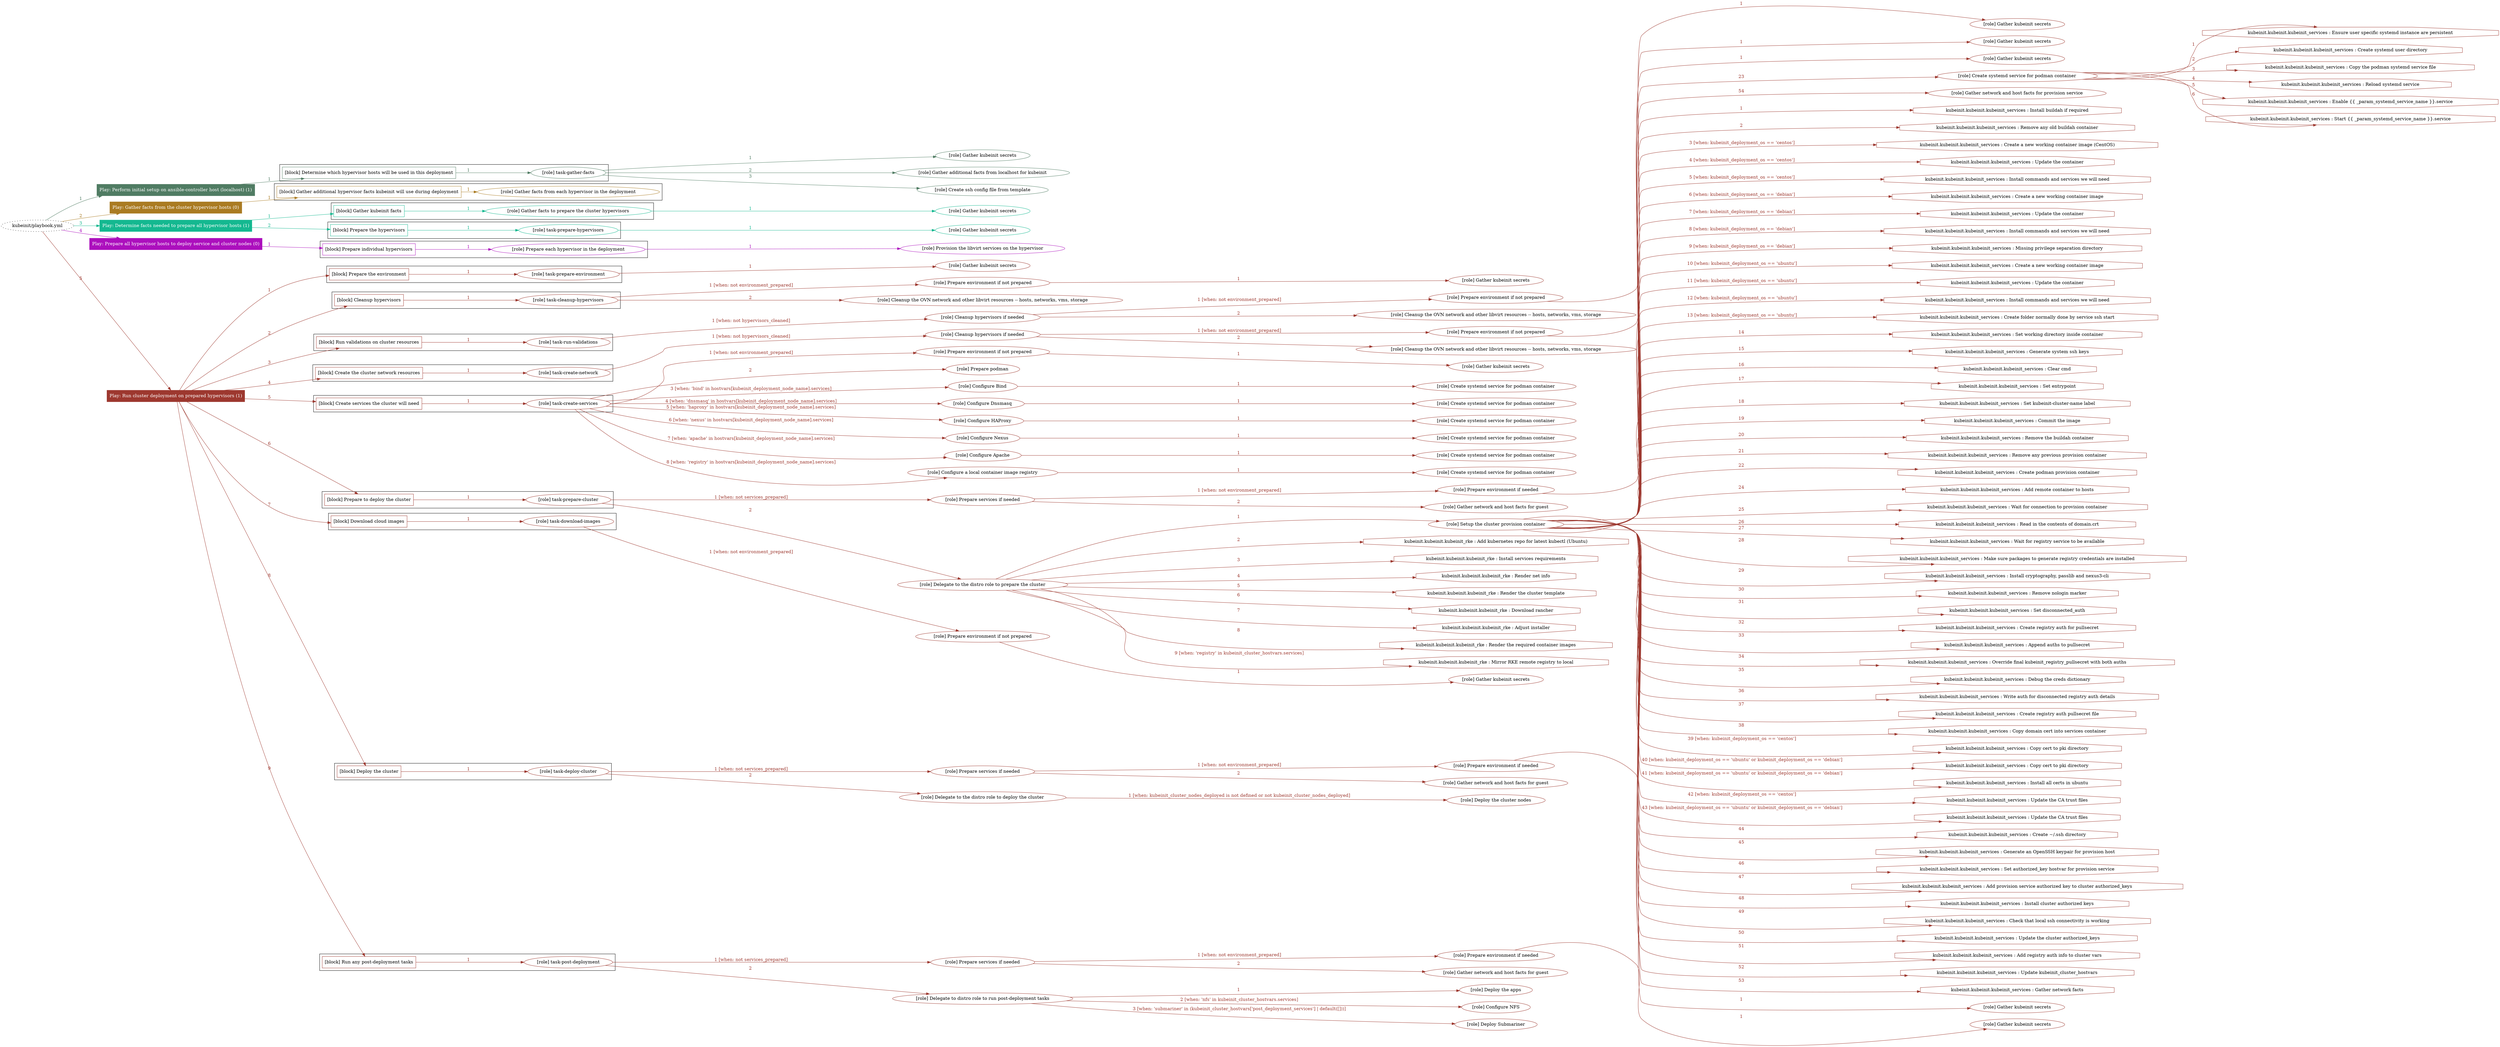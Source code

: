 digraph {
	graph [concentrate=true ordering=in rankdir=LR ratio=fill]
	edge [esep=5 sep=10]
	"kubeinit/playbook.yml" [URL="/home/runner/work/kubeinit/kubeinit/kubeinit/playbook.yml" id=playbook_723a3b3f style=dotted]
	play_ca521402 [label="Play: Perform initial setup on ansible-controller host (localhost) (1)" URL="/home/runner/work/kubeinit/kubeinit/kubeinit/playbook.yml" color="#507c63" fontcolor="#ffffff" id=play_ca521402 shape=box style=filled tooltip=localhost]
	"kubeinit/playbook.yml" -> play_ca521402 [label="1 " color="#507c63" fontcolor="#507c63" id=edge_4939faa8 labeltooltip="1 " tooltip="1 "]
	subgraph "Gather kubeinit secrets" {
		role_c0d95b3f [label="[role] Gather kubeinit secrets" URL="/home/runner/.ansible/collections/ansible_collections/kubeinit/kubeinit/roles/kubeinit_prepare/tasks/build_hypervisors_group.yml" color="#507c63" id=role_c0d95b3f tooltip="Gather kubeinit secrets"]
	}
	subgraph "Gather additional facts from localhost for kubeinit" {
		role_bde238e9 [label="[role] Gather additional facts from localhost for kubeinit" URL="/home/runner/.ansible/collections/ansible_collections/kubeinit/kubeinit/roles/kubeinit_prepare/tasks/build_hypervisors_group.yml" color="#507c63" id=role_bde238e9 tooltip="Gather additional facts from localhost for kubeinit"]
	}
	subgraph "Create ssh config file from template" {
		role_15ff2c55 [label="[role] Create ssh config file from template" URL="/home/runner/.ansible/collections/ansible_collections/kubeinit/kubeinit/roles/kubeinit_prepare/tasks/build_hypervisors_group.yml" color="#507c63" id=role_15ff2c55 tooltip="Create ssh config file from template"]
	}
	subgraph "task-gather-facts" {
		role_7ea66417 [label="[role] task-gather-facts" URL="/home/runner/work/kubeinit/kubeinit/kubeinit/playbook.yml" color="#507c63" id=role_7ea66417 tooltip="task-gather-facts"]
		role_7ea66417 -> role_c0d95b3f [label="1 " color="#507c63" fontcolor="#507c63" id=edge_54e480d5 labeltooltip="1 " tooltip="1 "]
		role_7ea66417 -> role_bde238e9 [label="2 " color="#507c63" fontcolor="#507c63" id=edge_3e33f426 labeltooltip="2 " tooltip="2 "]
		role_7ea66417 -> role_15ff2c55 [label="3 " color="#507c63" fontcolor="#507c63" id=edge_fe9fdd67 labeltooltip="3 " tooltip="3 "]
	}
	subgraph "Play: Perform initial setup on ansible-controller host (localhost) (1)" {
		play_ca521402 -> block_2275a68c [label=1 color="#507c63" fontcolor="#507c63" id=edge_f485813d labeltooltip=1 tooltip=1]
		subgraph cluster_block_2275a68c {
			block_2275a68c [label="[block] Determine which hypervisor hosts will be used in this deployment" URL="/home/runner/work/kubeinit/kubeinit/kubeinit/playbook.yml" color="#507c63" id=block_2275a68c labeltooltip="Determine which hypervisor hosts will be used in this deployment" shape=box tooltip="Determine which hypervisor hosts will be used in this deployment"]
			block_2275a68c -> role_7ea66417 [label="1 " color="#507c63" fontcolor="#507c63" id=edge_9a8658e4 labeltooltip="1 " tooltip="1 "]
		}
	}
	play_8da2135b [label="Play: Gather facts from the cluster hypervisor hosts (0)" URL="/home/runner/work/kubeinit/kubeinit/kubeinit/playbook.yml" color="#aa7b22" fontcolor="#ffffff" id=play_8da2135b shape=box style=filled tooltip="Play: Gather facts from the cluster hypervisor hosts (0)"]
	"kubeinit/playbook.yml" -> play_8da2135b [label="2 " color="#aa7b22" fontcolor="#aa7b22" id=edge_8828427b labeltooltip="2 " tooltip="2 "]
	subgraph "Gather facts from each hypervisor in the deployment" {
		role_5c7aed01 [label="[role] Gather facts from each hypervisor in the deployment" URL="/home/runner/work/kubeinit/kubeinit/kubeinit/playbook.yml" color="#aa7b22" id=role_5c7aed01 tooltip="Gather facts from each hypervisor in the deployment"]
	}
	subgraph "Play: Gather facts from the cluster hypervisor hosts (0)" {
		play_8da2135b -> block_96e52c04 [label=1 color="#aa7b22" fontcolor="#aa7b22" id=edge_98db2943 labeltooltip=1 tooltip=1]
		subgraph cluster_block_96e52c04 {
			block_96e52c04 [label="[block] Gather additional hypervisor facts kubeinit will use during deployment" URL="/home/runner/work/kubeinit/kubeinit/kubeinit/playbook.yml" color="#aa7b22" id=block_96e52c04 labeltooltip="Gather additional hypervisor facts kubeinit will use during deployment" shape=box tooltip="Gather additional hypervisor facts kubeinit will use during deployment"]
			block_96e52c04 -> role_5c7aed01 [label="1 " color="#aa7b22" fontcolor="#aa7b22" id=edge_ddcfb966 labeltooltip="1 " tooltip="1 "]
		}
	}
	play_49bb888d [label="Play: Determine facts needed to prepare all hypervisor hosts (1)" URL="/home/runner/work/kubeinit/kubeinit/kubeinit/playbook.yml" color="#14b890" fontcolor="#ffffff" id=play_49bb888d shape=box style=filled tooltip=localhost]
	"kubeinit/playbook.yml" -> play_49bb888d [label="3 " color="#14b890" fontcolor="#14b890" id=edge_d2b8145b labeltooltip="3 " tooltip="3 "]
	subgraph "Gather kubeinit secrets" {
		role_3a9ac479 [label="[role] Gather kubeinit secrets" URL="/home/runner/.ansible/collections/ansible_collections/kubeinit/kubeinit/roles/kubeinit_prepare/tasks/gather_kubeinit_facts.yml" color="#14b890" id=role_3a9ac479 tooltip="Gather kubeinit secrets"]
	}
	subgraph "Gather facts to prepare the cluster hypervisors" {
		role_1cc2589e [label="[role] Gather facts to prepare the cluster hypervisors" URL="/home/runner/work/kubeinit/kubeinit/kubeinit/playbook.yml" color="#14b890" id=role_1cc2589e tooltip="Gather facts to prepare the cluster hypervisors"]
		role_1cc2589e -> role_3a9ac479 [label="1 " color="#14b890" fontcolor="#14b890" id=edge_d07569cf labeltooltip="1 " tooltip="1 "]
	}
	subgraph "Gather kubeinit secrets" {
		role_2fdf3cc4 [label="[role] Gather kubeinit secrets" URL="/home/runner/.ansible/collections/ansible_collections/kubeinit/kubeinit/roles/kubeinit_prepare/tasks/gather_kubeinit_facts.yml" color="#14b890" id=role_2fdf3cc4 tooltip="Gather kubeinit secrets"]
	}
	subgraph "task-prepare-hypervisors" {
		role_72a3c51b [label="[role] task-prepare-hypervisors" URL="/home/runner/work/kubeinit/kubeinit/kubeinit/playbook.yml" color="#14b890" id=role_72a3c51b tooltip="task-prepare-hypervisors"]
		role_72a3c51b -> role_2fdf3cc4 [label="1 " color="#14b890" fontcolor="#14b890" id=edge_5be13f13 labeltooltip="1 " tooltip="1 "]
	}
	subgraph "Play: Determine facts needed to prepare all hypervisor hosts (1)" {
		play_49bb888d -> block_3bc31cf3 [label=1 color="#14b890" fontcolor="#14b890" id=edge_52bde6e4 labeltooltip=1 tooltip=1]
		subgraph cluster_block_3bc31cf3 {
			block_3bc31cf3 [label="[block] Gather kubeinit facts" URL="/home/runner/work/kubeinit/kubeinit/kubeinit/playbook.yml" color="#14b890" id=block_3bc31cf3 labeltooltip="Gather kubeinit facts" shape=box tooltip="Gather kubeinit facts"]
			block_3bc31cf3 -> role_1cc2589e [label="1 " color="#14b890" fontcolor="#14b890" id=edge_e967e746 labeltooltip="1 " tooltip="1 "]
		}
		play_49bb888d -> block_cac8787a [label=2 color="#14b890" fontcolor="#14b890" id=edge_7d3d7cfc labeltooltip=2 tooltip=2]
		subgraph cluster_block_cac8787a {
			block_cac8787a [label="[block] Prepare the hypervisors" URL="/home/runner/work/kubeinit/kubeinit/kubeinit/playbook.yml" color="#14b890" id=block_cac8787a labeltooltip="Prepare the hypervisors" shape=box tooltip="Prepare the hypervisors"]
			block_cac8787a -> role_72a3c51b [label="1 " color="#14b890" fontcolor="#14b890" id=edge_ac25a631 labeltooltip="1 " tooltip="1 "]
		}
	}
	play_ca9f65e5 [label="Play: Prepare all hypervisor hosts to deploy service and cluster nodes (0)" URL="/home/runner/work/kubeinit/kubeinit/kubeinit/playbook.yml" color="#ac0fbd" fontcolor="#ffffff" id=play_ca9f65e5 shape=box style=filled tooltip="Play: Prepare all hypervisor hosts to deploy service and cluster nodes (0)"]
	"kubeinit/playbook.yml" -> play_ca9f65e5 [label="4 " color="#ac0fbd" fontcolor="#ac0fbd" id=edge_32353aab labeltooltip="4 " tooltip="4 "]
	subgraph "Provision the libvirt services on the hypervisor" {
		role_0333a3da [label="[role] Provision the libvirt services on the hypervisor" URL="/home/runner/.ansible/collections/ansible_collections/kubeinit/kubeinit/roles/kubeinit_prepare/tasks/prepare_hypervisor.yml" color="#ac0fbd" id=role_0333a3da tooltip="Provision the libvirt services on the hypervisor"]
	}
	subgraph "Prepare each hypervisor in the deployment" {
		role_0bfdc736 [label="[role] Prepare each hypervisor in the deployment" URL="/home/runner/work/kubeinit/kubeinit/kubeinit/playbook.yml" color="#ac0fbd" id=role_0bfdc736 tooltip="Prepare each hypervisor in the deployment"]
		role_0bfdc736 -> role_0333a3da [label="1 " color="#ac0fbd" fontcolor="#ac0fbd" id=edge_848fce32 labeltooltip="1 " tooltip="1 "]
	}
	subgraph "Play: Prepare all hypervisor hosts to deploy service and cluster nodes (0)" {
		play_ca9f65e5 -> block_466d45be [label=1 color="#ac0fbd" fontcolor="#ac0fbd" id=edge_aa7f6aca labeltooltip=1 tooltip=1]
		subgraph cluster_block_466d45be {
			block_466d45be [label="[block] Prepare individual hypervisors" URL="/home/runner/work/kubeinit/kubeinit/kubeinit/playbook.yml" color="#ac0fbd" id=block_466d45be labeltooltip="Prepare individual hypervisors" shape=box tooltip="Prepare individual hypervisors"]
			block_466d45be -> role_0bfdc736 [label="1 " color="#ac0fbd" fontcolor="#ac0fbd" id=edge_78c19dd5 labeltooltip="1 " tooltip="1 "]
		}
	}
	play_c18e02cc [label="Play: Run cluster deployment on prepared hypervisors (1)" URL="/home/runner/work/kubeinit/kubeinit/kubeinit/playbook.yml" color="#9d382f" fontcolor="#ffffff" id=play_c18e02cc shape=box style=filled tooltip=localhost]
	"kubeinit/playbook.yml" -> play_c18e02cc [label="5 " color="#9d382f" fontcolor="#9d382f" id=edge_25d0096c labeltooltip="5 " tooltip="5 "]
	subgraph "Gather kubeinit secrets" {
		role_884816dd [label="[role] Gather kubeinit secrets" URL="/home/runner/.ansible/collections/ansible_collections/kubeinit/kubeinit/roles/kubeinit_prepare/tasks/gather_kubeinit_facts.yml" color="#9d382f" id=role_884816dd tooltip="Gather kubeinit secrets"]
	}
	subgraph "task-prepare-environment" {
		role_a59d3c77 [label="[role] task-prepare-environment" URL="/home/runner/work/kubeinit/kubeinit/kubeinit/playbook.yml" color="#9d382f" id=role_a59d3c77 tooltip="task-prepare-environment"]
		role_a59d3c77 -> role_884816dd [label="1 " color="#9d382f" fontcolor="#9d382f" id=edge_c5e494d2 labeltooltip="1 " tooltip="1 "]
	}
	subgraph "Gather kubeinit secrets" {
		role_5208c054 [label="[role] Gather kubeinit secrets" URL="/home/runner/.ansible/collections/ansible_collections/kubeinit/kubeinit/roles/kubeinit_prepare/tasks/gather_kubeinit_facts.yml" color="#9d382f" id=role_5208c054 tooltip="Gather kubeinit secrets"]
	}
	subgraph "Prepare environment if not prepared" {
		role_78af01b8 [label="[role] Prepare environment if not prepared" URL="/home/runner/.ansible/collections/ansible_collections/kubeinit/kubeinit/roles/kubeinit_prepare/tasks/cleanup_hypervisors.yml" color="#9d382f" id=role_78af01b8 tooltip="Prepare environment if not prepared"]
		role_78af01b8 -> role_5208c054 [label="1 " color="#9d382f" fontcolor="#9d382f" id=edge_56240b80 labeltooltip="1 " tooltip="1 "]
	}
	subgraph "Cleanup the OVN network and other libvirt resources -- hosts, networks, vms, storage" {
		role_5796f108 [label="[role] Cleanup the OVN network and other libvirt resources -- hosts, networks, vms, storage" URL="/home/runner/.ansible/collections/ansible_collections/kubeinit/kubeinit/roles/kubeinit_prepare/tasks/cleanup_hypervisors.yml" color="#9d382f" id=role_5796f108 tooltip="Cleanup the OVN network and other libvirt resources -- hosts, networks, vms, storage"]
	}
	subgraph "task-cleanup-hypervisors" {
		role_7c5e8352 [label="[role] task-cleanup-hypervisors" URL="/home/runner/work/kubeinit/kubeinit/kubeinit/playbook.yml" color="#9d382f" id=role_7c5e8352 tooltip="task-cleanup-hypervisors"]
		role_7c5e8352 -> role_78af01b8 [label="1 [when: not environment_prepared]" color="#9d382f" fontcolor="#9d382f" id=edge_0b1d5c48 labeltooltip="1 [when: not environment_prepared]" tooltip="1 [when: not environment_prepared]"]
		role_7c5e8352 -> role_5796f108 [label="2 " color="#9d382f" fontcolor="#9d382f" id=edge_544898a6 labeltooltip="2 " tooltip="2 "]
	}
	subgraph "Gather kubeinit secrets" {
		role_cb115506 [label="[role] Gather kubeinit secrets" URL="/home/runner/.ansible/collections/ansible_collections/kubeinit/kubeinit/roles/kubeinit_prepare/tasks/gather_kubeinit_facts.yml" color="#9d382f" id=role_cb115506 tooltip="Gather kubeinit secrets"]
	}
	subgraph "Prepare environment if not prepared" {
		role_66cfb796 [label="[role] Prepare environment if not prepared" URL="/home/runner/.ansible/collections/ansible_collections/kubeinit/kubeinit/roles/kubeinit_prepare/tasks/cleanup_hypervisors.yml" color="#9d382f" id=role_66cfb796 tooltip="Prepare environment if not prepared"]
		role_66cfb796 -> role_cb115506 [label="1 " color="#9d382f" fontcolor="#9d382f" id=edge_c3637f71 labeltooltip="1 " tooltip="1 "]
	}
	subgraph "Cleanup the OVN network and other libvirt resources -- hosts, networks, vms, storage" {
		role_c890c6d7 [label="[role] Cleanup the OVN network and other libvirt resources -- hosts, networks, vms, storage" URL="/home/runner/.ansible/collections/ansible_collections/kubeinit/kubeinit/roles/kubeinit_prepare/tasks/cleanup_hypervisors.yml" color="#9d382f" id=role_c890c6d7 tooltip="Cleanup the OVN network and other libvirt resources -- hosts, networks, vms, storage"]
	}
	subgraph "Cleanup hypervisors if needed" {
		role_5eeec3e9 [label="[role] Cleanup hypervisors if needed" URL="/home/runner/.ansible/collections/ansible_collections/kubeinit/kubeinit/roles/kubeinit_validations/tasks/main.yml" color="#9d382f" id=role_5eeec3e9 tooltip="Cleanup hypervisors if needed"]
		role_5eeec3e9 -> role_66cfb796 [label="1 [when: not environment_prepared]" color="#9d382f" fontcolor="#9d382f" id=edge_86ea15fe labeltooltip="1 [when: not environment_prepared]" tooltip="1 [when: not environment_prepared]"]
		role_5eeec3e9 -> role_c890c6d7 [label="2 " color="#9d382f" fontcolor="#9d382f" id=edge_e9b156aa labeltooltip="2 " tooltip="2 "]
	}
	subgraph "task-run-validations" {
		role_9bc2cc9a [label="[role] task-run-validations" URL="/home/runner/work/kubeinit/kubeinit/kubeinit/playbook.yml" color="#9d382f" id=role_9bc2cc9a tooltip="task-run-validations"]
		role_9bc2cc9a -> role_5eeec3e9 [label="1 [when: not hypervisors_cleaned]" color="#9d382f" fontcolor="#9d382f" id=edge_ed5b9d51 labeltooltip="1 [when: not hypervisors_cleaned]" tooltip="1 [when: not hypervisors_cleaned]"]
	}
	subgraph "Gather kubeinit secrets" {
		role_8a7517cd [label="[role] Gather kubeinit secrets" URL="/home/runner/.ansible/collections/ansible_collections/kubeinit/kubeinit/roles/kubeinit_prepare/tasks/gather_kubeinit_facts.yml" color="#9d382f" id=role_8a7517cd tooltip="Gather kubeinit secrets"]
	}
	subgraph "Prepare environment if not prepared" {
		role_03ca6cf2 [label="[role] Prepare environment if not prepared" URL="/home/runner/.ansible/collections/ansible_collections/kubeinit/kubeinit/roles/kubeinit_prepare/tasks/cleanup_hypervisors.yml" color="#9d382f" id=role_03ca6cf2 tooltip="Prepare environment if not prepared"]
		role_03ca6cf2 -> role_8a7517cd [label="1 " color="#9d382f" fontcolor="#9d382f" id=edge_d43319ac labeltooltip="1 " tooltip="1 "]
	}
	subgraph "Cleanup the OVN network and other libvirt resources -- hosts, networks, vms, storage" {
		role_51469033 [label="[role] Cleanup the OVN network and other libvirt resources -- hosts, networks, vms, storage" URL="/home/runner/.ansible/collections/ansible_collections/kubeinit/kubeinit/roles/kubeinit_prepare/tasks/cleanup_hypervisors.yml" color="#9d382f" id=role_51469033 tooltip="Cleanup the OVN network and other libvirt resources -- hosts, networks, vms, storage"]
	}
	subgraph "Cleanup hypervisors if needed" {
		role_cb23f600 [label="[role] Cleanup hypervisors if needed" URL="/home/runner/.ansible/collections/ansible_collections/kubeinit/kubeinit/roles/kubeinit_libvirt/tasks/create_network.yml" color="#9d382f" id=role_cb23f600 tooltip="Cleanup hypervisors if needed"]
		role_cb23f600 -> role_03ca6cf2 [label="1 [when: not environment_prepared]" color="#9d382f" fontcolor="#9d382f" id=edge_f5c6c709 labeltooltip="1 [when: not environment_prepared]" tooltip="1 [when: not environment_prepared]"]
		role_cb23f600 -> role_51469033 [label="2 " color="#9d382f" fontcolor="#9d382f" id=edge_eb88c730 labeltooltip="2 " tooltip="2 "]
	}
	subgraph "task-create-network" {
		role_da25ea22 [label="[role] task-create-network" URL="/home/runner/work/kubeinit/kubeinit/kubeinit/playbook.yml" color="#9d382f" id=role_da25ea22 tooltip="task-create-network"]
		role_da25ea22 -> role_cb23f600 [label="1 [when: not hypervisors_cleaned]" color="#9d382f" fontcolor="#9d382f" id=edge_e097ea2d labeltooltip="1 [when: not hypervisors_cleaned]" tooltip="1 [when: not hypervisors_cleaned]"]
	}
	subgraph "Gather kubeinit secrets" {
		role_52e9284f [label="[role] Gather kubeinit secrets" URL="/home/runner/.ansible/collections/ansible_collections/kubeinit/kubeinit/roles/kubeinit_prepare/tasks/gather_kubeinit_facts.yml" color="#9d382f" id=role_52e9284f tooltip="Gather kubeinit secrets"]
	}
	subgraph "Prepare environment if not prepared" {
		role_c702c333 [label="[role] Prepare environment if not prepared" URL="/home/runner/.ansible/collections/ansible_collections/kubeinit/kubeinit/roles/kubeinit_services/tasks/main.yml" color="#9d382f" id=role_c702c333 tooltip="Prepare environment if not prepared"]
		role_c702c333 -> role_52e9284f [label="1 " color="#9d382f" fontcolor="#9d382f" id=edge_f5f396e5 labeltooltip="1 " tooltip="1 "]
	}
	subgraph "Prepare podman" {
		role_e284ef74 [label="[role] Prepare podman" URL="/home/runner/.ansible/collections/ansible_collections/kubeinit/kubeinit/roles/kubeinit_services/tasks/00_create_service_pod.yml" color="#9d382f" id=role_e284ef74 tooltip="Prepare podman"]
	}
	subgraph "Create systemd service for podman container" {
		role_575bf5f8 [label="[role] Create systemd service for podman container" URL="/home/runner/.ansible/collections/ansible_collections/kubeinit/kubeinit/roles/kubeinit_bind/tasks/main.yml" color="#9d382f" id=role_575bf5f8 tooltip="Create systemd service for podman container"]
	}
	subgraph "Configure Bind" {
		role_33d26535 [label="[role] Configure Bind" URL="/home/runner/.ansible/collections/ansible_collections/kubeinit/kubeinit/roles/kubeinit_services/tasks/start_services_containers.yml" color="#9d382f" id=role_33d26535 tooltip="Configure Bind"]
		role_33d26535 -> role_575bf5f8 [label="1 " color="#9d382f" fontcolor="#9d382f" id=edge_baf82bc0 labeltooltip="1 " tooltip="1 "]
	}
	subgraph "Create systemd service for podman container" {
		role_3e0535c9 [label="[role] Create systemd service for podman container" URL="/home/runner/.ansible/collections/ansible_collections/kubeinit/kubeinit/roles/kubeinit_dnsmasq/tasks/main.yml" color="#9d382f" id=role_3e0535c9 tooltip="Create systemd service for podman container"]
	}
	subgraph "Configure Dnsmasq" {
		role_6d99bf83 [label="[role] Configure Dnsmasq" URL="/home/runner/.ansible/collections/ansible_collections/kubeinit/kubeinit/roles/kubeinit_services/tasks/start_services_containers.yml" color="#9d382f" id=role_6d99bf83 tooltip="Configure Dnsmasq"]
		role_6d99bf83 -> role_3e0535c9 [label="1 " color="#9d382f" fontcolor="#9d382f" id=edge_103fe01a labeltooltip="1 " tooltip="1 "]
	}
	subgraph "Create systemd service for podman container" {
		role_ecef61cb [label="[role] Create systemd service for podman container" URL="/home/runner/.ansible/collections/ansible_collections/kubeinit/kubeinit/roles/kubeinit_haproxy/tasks/main.yml" color="#9d382f" id=role_ecef61cb tooltip="Create systemd service for podman container"]
	}
	subgraph "Configure HAProxy" {
		role_b7f1c7cb [label="[role] Configure HAProxy" URL="/home/runner/.ansible/collections/ansible_collections/kubeinit/kubeinit/roles/kubeinit_services/tasks/start_services_containers.yml" color="#9d382f" id=role_b7f1c7cb tooltip="Configure HAProxy"]
		role_b7f1c7cb -> role_ecef61cb [label="1 " color="#9d382f" fontcolor="#9d382f" id=edge_662c01ca labeltooltip="1 " tooltip="1 "]
	}
	subgraph "Create systemd service for podman container" {
		role_d8b3e2ea [label="[role] Create systemd service for podman container" URL="/home/runner/.ansible/collections/ansible_collections/kubeinit/kubeinit/roles/kubeinit_nexus/tasks/main.yml" color="#9d382f" id=role_d8b3e2ea tooltip="Create systemd service for podman container"]
	}
	subgraph "Configure Nexus" {
		role_b2293163 [label="[role] Configure Nexus" URL="/home/runner/.ansible/collections/ansible_collections/kubeinit/kubeinit/roles/kubeinit_services/tasks/start_services_containers.yml" color="#9d382f" id=role_b2293163 tooltip="Configure Nexus"]
		role_b2293163 -> role_d8b3e2ea [label="1 " color="#9d382f" fontcolor="#9d382f" id=edge_8198cd3b labeltooltip="1 " tooltip="1 "]
	}
	subgraph "Create systemd service for podman container" {
		role_35f949f5 [label="[role] Create systemd service for podman container" URL="/home/runner/.ansible/collections/ansible_collections/kubeinit/kubeinit/roles/kubeinit_apache/tasks/main.yml" color="#9d382f" id=role_35f949f5 tooltip="Create systemd service for podman container"]
	}
	subgraph "Configure Apache" {
		role_ad9241b4 [label="[role] Configure Apache" URL="/home/runner/.ansible/collections/ansible_collections/kubeinit/kubeinit/roles/kubeinit_services/tasks/start_services_containers.yml" color="#9d382f" id=role_ad9241b4 tooltip="Configure Apache"]
		role_ad9241b4 -> role_35f949f5 [label="1 " color="#9d382f" fontcolor="#9d382f" id=edge_8343ec0e labeltooltip="1 " tooltip="1 "]
	}
	subgraph "Create systemd service for podman container" {
		role_2df0070f [label="[role] Create systemd service for podman container" URL="/home/runner/.ansible/collections/ansible_collections/kubeinit/kubeinit/roles/kubeinit_registry/tasks/main.yml" color="#9d382f" id=role_2df0070f tooltip="Create systemd service for podman container"]
	}
	subgraph "Configure a local container image registry" {
		role_c879d465 [label="[role] Configure a local container image registry" URL="/home/runner/.ansible/collections/ansible_collections/kubeinit/kubeinit/roles/kubeinit_services/tasks/start_services_containers.yml" color="#9d382f" id=role_c879d465 tooltip="Configure a local container image registry"]
		role_c879d465 -> role_2df0070f [label="1 " color="#9d382f" fontcolor="#9d382f" id=edge_ccefdb2b labeltooltip="1 " tooltip="1 "]
	}
	subgraph "task-create-services" {
		role_963cbddc [label="[role] task-create-services" URL="/home/runner/work/kubeinit/kubeinit/kubeinit/playbook.yml" color="#9d382f" id=role_963cbddc tooltip="task-create-services"]
		role_963cbddc -> role_c702c333 [label="1 [when: not environment_prepared]" color="#9d382f" fontcolor="#9d382f" id=edge_6e22a804 labeltooltip="1 [when: not environment_prepared]" tooltip="1 [when: not environment_prepared]"]
		role_963cbddc -> role_e284ef74 [label="2 " color="#9d382f" fontcolor="#9d382f" id=edge_e907cf89 labeltooltip="2 " tooltip="2 "]
		role_963cbddc -> role_33d26535 [label="3 [when: 'bind' in hostvars[kubeinit_deployment_node_name].services]" color="#9d382f" fontcolor="#9d382f" id=edge_438d1ba0 labeltooltip="3 [when: 'bind' in hostvars[kubeinit_deployment_node_name].services]" tooltip="3 [when: 'bind' in hostvars[kubeinit_deployment_node_name].services]"]
		role_963cbddc -> role_6d99bf83 [label="4 [when: 'dnsmasq' in hostvars[kubeinit_deployment_node_name].services]" color="#9d382f" fontcolor="#9d382f" id=edge_25fc3f93 labeltooltip="4 [when: 'dnsmasq' in hostvars[kubeinit_deployment_node_name].services]" tooltip="4 [when: 'dnsmasq' in hostvars[kubeinit_deployment_node_name].services]"]
		role_963cbddc -> role_b7f1c7cb [label="5 [when: 'haproxy' in hostvars[kubeinit_deployment_node_name].services]" color="#9d382f" fontcolor="#9d382f" id=edge_b5cb930c labeltooltip="5 [when: 'haproxy' in hostvars[kubeinit_deployment_node_name].services]" tooltip="5 [when: 'haproxy' in hostvars[kubeinit_deployment_node_name].services]"]
		role_963cbddc -> role_b2293163 [label="6 [when: 'nexus' in hostvars[kubeinit_deployment_node_name].services]" color="#9d382f" fontcolor="#9d382f" id=edge_a98ec886 labeltooltip="6 [when: 'nexus' in hostvars[kubeinit_deployment_node_name].services]" tooltip="6 [when: 'nexus' in hostvars[kubeinit_deployment_node_name].services]"]
		role_963cbddc -> role_ad9241b4 [label="7 [when: 'apache' in hostvars[kubeinit_deployment_node_name].services]" color="#9d382f" fontcolor="#9d382f" id=edge_2909342d labeltooltip="7 [when: 'apache' in hostvars[kubeinit_deployment_node_name].services]" tooltip="7 [when: 'apache' in hostvars[kubeinit_deployment_node_name].services]"]
		role_963cbddc -> role_c879d465 [label="8 [when: 'registry' in hostvars[kubeinit_deployment_node_name].services]" color="#9d382f" fontcolor="#9d382f" id=edge_728ee4bc labeltooltip="8 [when: 'registry' in hostvars[kubeinit_deployment_node_name].services]" tooltip="8 [when: 'registry' in hostvars[kubeinit_deployment_node_name].services]"]
	}
	subgraph "Gather kubeinit secrets" {
		role_fdcb2364 [label="[role] Gather kubeinit secrets" URL="/home/runner/.ansible/collections/ansible_collections/kubeinit/kubeinit/roles/kubeinit_prepare/tasks/gather_kubeinit_facts.yml" color="#9d382f" id=role_fdcb2364 tooltip="Gather kubeinit secrets"]
	}
	subgraph "Prepare environment if needed" {
		role_4e34761b [label="[role] Prepare environment if needed" URL="/home/runner/.ansible/collections/ansible_collections/kubeinit/kubeinit/roles/kubeinit_services/tasks/prepare_services.yml" color="#9d382f" id=role_4e34761b tooltip="Prepare environment if needed"]
		role_4e34761b -> role_fdcb2364 [label="1 " color="#9d382f" fontcolor="#9d382f" id=edge_1040d88d labeltooltip="1 " tooltip="1 "]
	}
	subgraph "Gather network and host facts for guest" {
		role_cd8eb53c [label="[role] Gather network and host facts for guest" URL="/home/runner/.ansible/collections/ansible_collections/kubeinit/kubeinit/roles/kubeinit_services/tasks/prepare_services.yml" color="#9d382f" id=role_cd8eb53c tooltip="Gather network and host facts for guest"]
	}
	subgraph "Prepare services if needed" {
		role_63bb25c0 [label="[role] Prepare services if needed" URL="/home/runner/.ansible/collections/ansible_collections/kubeinit/kubeinit/roles/kubeinit_prepare/tasks/prepare_cluster.yml" color="#9d382f" id=role_63bb25c0 tooltip="Prepare services if needed"]
		role_63bb25c0 -> role_4e34761b [label="1 [when: not environment_prepared]" color="#9d382f" fontcolor="#9d382f" id=edge_8e0d2ca8 labeltooltip="1 [when: not environment_prepared]" tooltip="1 [when: not environment_prepared]"]
		role_63bb25c0 -> role_cd8eb53c [label="2 " color="#9d382f" fontcolor="#9d382f" id=edge_4d1617f2 labeltooltip="2 " tooltip="2 "]
	}
	subgraph "Create systemd service for podman container" {
		role_afbfe258 [label="[role] Create systemd service for podman container" URL="/home/runner/.ansible/collections/ansible_collections/kubeinit/kubeinit/roles/kubeinit_services/tasks/create_provision_container.yml" color="#9d382f" id=role_afbfe258 tooltip="Create systemd service for podman container"]
		task_2c58f525 [label="kubeinit.kubeinit.kubeinit_services : Ensure user specific systemd instance are persistent" URL="/home/runner/.ansible/collections/ansible_collections/kubeinit/kubeinit/roles/kubeinit_services/tasks/create_managed_service.yml" color="#9d382f" id=task_2c58f525 shape=octagon tooltip="kubeinit.kubeinit.kubeinit_services : Ensure user specific systemd instance are persistent"]
		role_afbfe258 -> task_2c58f525 [label="1 " color="#9d382f" fontcolor="#9d382f" id=edge_66dede47 labeltooltip="1 " tooltip="1 "]
		task_77c08804 [label="kubeinit.kubeinit.kubeinit_services : Create systemd user directory" URL="/home/runner/.ansible/collections/ansible_collections/kubeinit/kubeinit/roles/kubeinit_services/tasks/create_managed_service.yml" color="#9d382f" id=task_77c08804 shape=octagon tooltip="kubeinit.kubeinit.kubeinit_services : Create systemd user directory"]
		role_afbfe258 -> task_77c08804 [label="2 " color="#9d382f" fontcolor="#9d382f" id=edge_e85af89d labeltooltip="2 " tooltip="2 "]
		task_3a216d4b [label="kubeinit.kubeinit.kubeinit_services : Copy the podman systemd service file" URL="/home/runner/.ansible/collections/ansible_collections/kubeinit/kubeinit/roles/kubeinit_services/tasks/create_managed_service.yml" color="#9d382f" id=task_3a216d4b shape=octagon tooltip="kubeinit.kubeinit.kubeinit_services : Copy the podman systemd service file"]
		role_afbfe258 -> task_3a216d4b [label="3 " color="#9d382f" fontcolor="#9d382f" id=edge_c942d532 labeltooltip="3 " tooltip="3 "]
		task_eca86ccb [label="kubeinit.kubeinit.kubeinit_services : Reload systemd service" URL="/home/runner/.ansible/collections/ansible_collections/kubeinit/kubeinit/roles/kubeinit_services/tasks/create_managed_service.yml" color="#9d382f" id=task_eca86ccb shape=octagon tooltip="kubeinit.kubeinit.kubeinit_services : Reload systemd service"]
		role_afbfe258 -> task_eca86ccb [label="4 " color="#9d382f" fontcolor="#9d382f" id=edge_28523d47 labeltooltip="4 " tooltip="4 "]
		task_633d466b [label="kubeinit.kubeinit.kubeinit_services : Enable {{ _param_systemd_service_name }}.service" URL="/home/runner/.ansible/collections/ansible_collections/kubeinit/kubeinit/roles/kubeinit_services/tasks/create_managed_service.yml" color="#9d382f" id=task_633d466b shape=octagon tooltip="kubeinit.kubeinit.kubeinit_services : Enable {{ _param_systemd_service_name }}.service"]
		role_afbfe258 -> task_633d466b [label="5 " color="#9d382f" fontcolor="#9d382f" id=edge_87b16c42 labeltooltip="5 " tooltip="5 "]
		task_87ffd355 [label="kubeinit.kubeinit.kubeinit_services : Start {{ _param_systemd_service_name }}.service" URL="/home/runner/.ansible/collections/ansible_collections/kubeinit/kubeinit/roles/kubeinit_services/tasks/create_managed_service.yml" color="#9d382f" id=task_87ffd355 shape=octagon tooltip="kubeinit.kubeinit.kubeinit_services : Start {{ _param_systemd_service_name }}.service"]
		role_afbfe258 -> task_87ffd355 [label="6 " color="#9d382f" fontcolor="#9d382f" id=edge_378ef92b labeltooltip="6 " tooltip="6 "]
	}
	subgraph "Gather network and host facts for provision service" {
		role_fd79c0fd [label="[role] Gather network and host facts for provision service" URL="/home/runner/.ansible/collections/ansible_collections/kubeinit/kubeinit/roles/kubeinit_services/tasks/create_provision_container.yml" color="#9d382f" id=role_fd79c0fd tooltip="Gather network and host facts for provision service"]
	}
	subgraph "Setup the cluster provision container" {
		role_867e3bd3 [label="[role] Setup the cluster provision container" URL="/home/runner/.ansible/collections/ansible_collections/kubeinit/kubeinit/roles/kubeinit_rke/tasks/prepare_cluster.yml" color="#9d382f" id=role_867e3bd3 tooltip="Setup the cluster provision container"]
		task_0f5bd13f [label="kubeinit.kubeinit.kubeinit_services : Install buildah if required" URL="/home/runner/.ansible/collections/ansible_collections/kubeinit/kubeinit/roles/kubeinit_services/tasks/create_provision_container.yml" color="#9d382f" id=task_0f5bd13f shape=octagon tooltip="kubeinit.kubeinit.kubeinit_services : Install buildah if required"]
		role_867e3bd3 -> task_0f5bd13f [label="1 " color="#9d382f" fontcolor="#9d382f" id=edge_cc9d709b labeltooltip="1 " tooltip="1 "]
		task_5dcbf804 [label="kubeinit.kubeinit.kubeinit_services : Remove any old buildah container" URL="/home/runner/.ansible/collections/ansible_collections/kubeinit/kubeinit/roles/kubeinit_services/tasks/create_provision_container.yml" color="#9d382f" id=task_5dcbf804 shape=octagon tooltip="kubeinit.kubeinit.kubeinit_services : Remove any old buildah container"]
		role_867e3bd3 -> task_5dcbf804 [label="2 " color="#9d382f" fontcolor="#9d382f" id=edge_879dec28 labeltooltip="2 " tooltip="2 "]
		task_ceabfc24 [label="kubeinit.kubeinit.kubeinit_services : Create a new working container image (CentOS)" URL="/home/runner/.ansible/collections/ansible_collections/kubeinit/kubeinit/roles/kubeinit_services/tasks/create_provision_container.yml" color="#9d382f" id=task_ceabfc24 shape=octagon tooltip="kubeinit.kubeinit.kubeinit_services : Create a new working container image (CentOS)"]
		role_867e3bd3 -> task_ceabfc24 [label="3 [when: kubeinit_deployment_os == 'centos']" color="#9d382f" fontcolor="#9d382f" id=edge_29bbf4cc labeltooltip="3 [when: kubeinit_deployment_os == 'centos']" tooltip="3 [when: kubeinit_deployment_os == 'centos']"]
		task_c13d4637 [label="kubeinit.kubeinit.kubeinit_services : Update the container" URL="/home/runner/.ansible/collections/ansible_collections/kubeinit/kubeinit/roles/kubeinit_services/tasks/create_provision_container.yml" color="#9d382f" id=task_c13d4637 shape=octagon tooltip="kubeinit.kubeinit.kubeinit_services : Update the container"]
		role_867e3bd3 -> task_c13d4637 [label="4 [when: kubeinit_deployment_os == 'centos']" color="#9d382f" fontcolor="#9d382f" id=edge_3b60d9eb labeltooltip="4 [when: kubeinit_deployment_os == 'centos']" tooltip="4 [when: kubeinit_deployment_os == 'centos']"]
		task_bb610b04 [label="kubeinit.kubeinit.kubeinit_services : Install commands and services we will need" URL="/home/runner/.ansible/collections/ansible_collections/kubeinit/kubeinit/roles/kubeinit_services/tasks/create_provision_container.yml" color="#9d382f" id=task_bb610b04 shape=octagon tooltip="kubeinit.kubeinit.kubeinit_services : Install commands and services we will need"]
		role_867e3bd3 -> task_bb610b04 [label="5 [when: kubeinit_deployment_os == 'centos']" color="#9d382f" fontcolor="#9d382f" id=edge_bc970264 labeltooltip="5 [when: kubeinit_deployment_os == 'centos']" tooltip="5 [when: kubeinit_deployment_os == 'centos']"]
		task_31a32bf1 [label="kubeinit.kubeinit.kubeinit_services : Create a new working container image" URL="/home/runner/.ansible/collections/ansible_collections/kubeinit/kubeinit/roles/kubeinit_services/tasks/create_provision_container.yml" color="#9d382f" id=task_31a32bf1 shape=octagon tooltip="kubeinit.kubeinit.kubeinit_services : Create a new working container image"]
		role_867e3bd3 -> task_31a32bf1 [label="6 [when: kubeinit_deployment_os == 'debian']" color="#9d382f" fontcolor="#9d382f" id=edge_c010105e labeltooltip="6 [when: kubeinit_deployment_os == 'debian']" tooltip="6 [when: kubeinit_deployment_os == 'debian']"]
		task_cba720f4 [label="kubeinit.kubeinit.kubeinit_services : Update the container" URL="/home/runner/.ansible/collections/ansible_collections/kubeinit/kubeinit/roles/kubeinit_services/tasks/create_provision_container.yml" color="#9d382f" id=task_cba720f4 shape=octagon tooltip="kubeinit.kubeinit.kubeinit_services : Update the container"]
		role_867e3bd3 -> task_cba720f4 [label="7 [when: kubeinit_deployment_os == 'debian']" color="#9d382f" fontcolor="#9d382f" id=edge_36b6b51f labeltooltip="7 [when: kubeinit_deployment_os == 'debian']" tooltip="7 [when: kubeinit_deployment_os == 'debian']"]
		task_ac438082 [label="kubeinit.kubeinit.kubeinit_services : Install commands and services we will need" URL="/home/runner/.ansible/collections/ansible_collections/kubeinit/kubeinit/roles/kubeinit_services/tasks/create_provision_container.yml" color="#9d382f" id=task_ac438082 shape=octagon tooltip="kubeinit.kubeinit.kubeinit_services : Install commands and services we will need"]
		role_867e3bd3 -> task_ac438082 [label="8 [when: kubeinit_deployment_os == 'debian']" color="#9d382f" fontcolor="#9d382f" id=edge_df6d68bb labeltooltip="8 [when: kubeinit_deployment_os == 'debian']" tooltip="8 [when: kubeinit_deployment_os == 'debian']"]
		task_0818b224 [label="kubeinit.kubeinit.kubeinit_services : Missing privilege separation directory" URL="/home/runner/.ansible/collections/ansible_collections/kubeinit/kubeinit/roles/kubeinit_services/tasks/create_provision_container.yml" color="#9d382f" id=task_0818b224 shape=octagon tooltip="kubeinit.kubeinit.kubeinit_services : Missing privilege separation directory"]
		role_867e3bd3 -> task_0818b224 [label="9 [when: kubeinit_deployment_os == 'debian']" color="#9d382f" fontcolor="#9d382f" id=edge_ea463eff labeltooltip="9 [when: kubeinit_deployment_os == 'debian']" tooltip="9 [when: kubeinit_deployment_os == 'debian']"]
		task_a0553c7c [label="kubeinit.kubeinit.kubeinit_services : Create a new working container image" URL="/home/runner/.ansible/collections/ansible_collections/kubeinit/kubeinit/roles/kubeinit_services/tasks/create_provision_container.yml" color="#9d382f" id=task_a0553c7c shape=octagon tooltip="kubeinit.kubeinit.kubeinit_services : Create a new working container image"]
		role_867e3bd3 -> task_a0553c7c [label="10 [when: kubeinit_deployment_os == 'ubuntu']" color="#9d382f" fontcolor="#9d382f" id=edge_2837998a labeltooltip="10 [when: kubeinit_deployment_os == 'ubuntu']" tooltip="10 [when: kubeinit_deployment_os == 'ubuntu']"]
		task_6da226fc [label="kubeinit.kubeinit.kubeinit_services : Update the container" URL="/home/runner/.ansible/collections/ansible_collections/kubeinit/kubeinit/roles/kubeinit_services/tasks/create_provision_container.yml" color="#9d382f" id=task_6da226fc shape=octagon tooltip="kubeinit.kubeinit.kubeinit_services : Update the container"]
		role_867e3bd3 -> task_6da226fc [label="11 [when: kubeinit_deployment_os == 'ubuntu']" color="#9d382f" fontcolor="#9d382f" id=edge_b01514e2 labeltooltip="11 [when: kubeinit_deployment_os == 'ubuntu']" tooltip="11 [when: kubeinit_deployment_os == 'ubuntu']"]
		task_59b93207 [label="kubeinit.kubeinit.kubeinit_services : Install commands and services we will need" URL="/home/runner/.ansible/collections/ansible_collections/kubeinit/kubeinit/roles/kubeinit_services/tasks/create_provision_container.yml" color="#9d382f" id=task_59b93207 shape=octagon tooltip="kubeinit.kubeinit.kubeinit_services : Install commands and services we will need"]
		role_867e3bd3 -> task_59b93207 [label="12 [when: kubeinit_deployment_os == 'ubuntu']" color="#9d382f" fontcolor="#9d382f" id=edge_8f9b743d labeltooltip="12 [when: kubeinit_deployment_os == 'ubuntu']" tooltip="12 [when: kubeinit_deployment_os == 'ubuntu']"]
		task_f5840a77 [label="kubeinit.kubeinit.kubeinit_services : Create folder normally done by service ssh start" URL="/home/runner/.ansible/collections/ansible_collections/kubeinit/kubeinit/roles/kubeinit_services/tasks/create_provision_container.yml" color="#9d382f" id=task_f5840a77 shape=octagon tooltip="kubeinit.kubeinit.kubeinit_services : Create folder normally done by service ssh start"]
		role_867e3bd3 -> task_f5840a77 [label="13 [when: kubeinit_deployment_os == 'ubuntu']" color="#9d382f" fontcolor="#9d382f" id=edge_f65d96f6 labeltooltip="13 [when: kubeinit_deployment_os == 'ubuntu']" tooltip="13 [when: kubeinit_deployment_os == 'ubuntu']"]
		task_e87a6518 [label="kubeinit.kubeinit.kubeinit_services : Set working directory inside container" URL="/home/runner/.ansible/collections/ansible_collections/kubeinit/kubeinit/roles/kubeinit_services/tasks/create_provision_container.yml" color="#9d382f" id=task_e87a6518 shape=octagon tooltip="kubeinit.kubeinit.kubeinit_services : Set working directory inside container"]
		role_867e3bd3 -> task_e87a6518 [label="14 " color="#9d382f" fontcolor="#9d382f" id=edge_cee07213 labeltooltip="14 " tooltip="14 "]
		task_d44321e0 [label="kubeinit.kubeinit.kubeinit_services : Generate system ssh keys" URL="/home/runner/.ansible/collections/ansible_collections/kubeinit/kubeinit/roles/kubeinit_services/tasks/create_provision_container.yml" color="#9d382f" id=task_d44321e0 shape=octagon tooltip="kubeinit.kubeinit.kubeinit_services : Generate system ssh keys"]
		role_867e3bd3 -> task_d44321e0 [label="15 " color="#9d382f" fontcolor="#9d382f" id=edge_eede50d3 labeltooltip="15 " tooltip="15 "]
		task_fb26fb9b [label="kubeinit.kubeinit.kubeinit_services : Clear cmd" URL="/home/runner/.ansible/collections/ansible_collections/kubeinit/kubeinit/roles/kubeinit_services/tasks/create_provision_container.yml" color="#9d382f" id=task_fb26fb9b shape=octagon tooltip="kubeinit.kubeinit.kubeinit_services : Clear cmd"]
		role_867e3bd3 -> task_fb26fb9b [label="16 " color="#9d382f" fontcolor="#9d382f" id=edge_0665bd84 labeltooltip="16 " tooltip="16 "]
		task_9e1e5161 [label="kubeinit.kubeinit.kubeinit_services : Set entrypoint" URL="/home/runner/.ansible/collections/ansible_collections/kubeinit/kubeinit/roles/kubeinit_services/tasks/create_provision_container.yml" color="#9d382f" id=task_9e1e5161 shape=octagon tooltip="kubeinit.kubeinit.kubeinit_services : Set entrypoint"]
		role_867e3bd3 -> task_9e1e5161 [label="17 " color="#9d382f" fontcolor="#9d382f" id=edge_b9205d0f labeltooltip="17 " tooltip="17 "]
		task_c05351c6 [label="kubeinit.kubeinit.kubeinit_services : Set kubeinit-cluster-name label" URL="/home/runner/.ansible/collections/ansible_collections/kubeinit/kubeinit/roles/kubeinit_services/tasks/create_provision_container.yml" color="#9d382f" id=task_c05351c6 shape=octagon tooltip="kubeinit.kubeinit.kubeinit_services : Set kubeinit-cluster-name label"]
		role_867e3bd3 -> task_c05351c6 [label="18 " color="#9d382f" fontcolor="#9d382f" id=edge_be0b3660 labeltooltip="18 " tooltip="18 "]
		task_bf359311 [label="kubeinit.kubeinit.kubeinit_services : Commit the image" URL="/home/runner/.ansible/collections/ansible_collections/kubeinit/kubeinit/roles/kubeinit_services/tasks/create_provision_container.yml" color="#9d382f" id=task_bf359311 shape=octagon tooltip="kubeinit.kubeinit.kubeinit_services : Commit the image"]
		role_867e3bd3 -> task_bf359311 [label="19 " color="#9d382f" fontcolor="#9d382f" id=edge_e2eef5bc labeltooltip="19 " tooltip="19 "]
		task_5326008d [label="kubeinit.kubeinit.kubeinit_services : Remove the buildah container" URL="/home/runner/.ansible/collections/ansible_collections/kubeinit/kubeinit/roles/kubeinit_services/tasks/create_provision_container.yml" color="#9d382f" id=task_5326008d shape=octagon tooltip="kubeinit.kubeinit.kubeinit_services : Remove the buildah container"]
		role_867e3bd3 -> task_5326008d [label="20 " color="#9d382f" fontcolor="#9d382f" id=edge_2fa0b272 labeltooltip="20 " tooltip="20 "]
		task_62aab1f0 [label="kubeinit.kubeinit.kubeinit_services : Remove any previous provision container" URL="/home/runner/.ansible/collections/ansible_collections/kubeinit/kubeinit/roles/kubeinit_services/tasks/create_provision_container.yml" color="#9d382f" id=task_62aab1f0 shape=octagon tooltip="kubeinit.kubeinit.kubeinit_services : Remove any previous provision container"]
		role_867e3bd3 -> task_62aab1f0 [label="21 " color="#9d382f" fontcolor="#9d382f" id=edge_803ba423 labeltooltip="21 " tooltip="21 "]
		task_98c6a4d8 [label="kubeinit.kubeinit.kubeinit_services : Create podman provision container" URL="/home/runner/.ansible/collections/ansible_collections/kubeinit/kubeinit/roles/kubeinit_services/tasks/create_provision_container.yml" color="#9d382f" id=task_98c6a4d8 shape=octagon tooltip="kubeinit.kubeinit.kubeinit_services : Create podman provision container"]
		role_867e3bd3 -> task_98c6a4d8 [label="22 " color="#9d382f" fontcolor="#9d382f" id=edge_6ccf7b53 labeltooltip="22 " tooltip="22 "]
		role_867e3bd3 -> role_afbfe258 [label="23 " color="#9d382f" fontcolor="#9d382f" id=edge_aab0a066 labeltooltip="23 " tooltip="23 "]
		task_4fe65e01 [label="kubeinit.kubeinit.kubeinit_services : Add remote container to hosts" URL="/home/runner/.ansible/collections/ansible_collections/kubeinit/kubeinit/roles/kubeinit_services/tasks/create_provision_container.yml" color="#9d382f" id=task_4fe65e01 shape=octagon tooltip="kubeinit.kubeinit.kubeinit_services : Add remote container to hosts"]
		role_867e3bd3 -> task_4fe65e01 [label="24 " color="#9d382f" fontcolor="#9d382f" id=edge_164c2a5b labeltooltip="24 " tooltip="24 "]
		task_b739c2a5 [label="kubeinit.kubeinit.kubeinit_services : Wait for connection to provision container" URL="/home/runner/.ansible/collections/ansible_collections/kubeinit/kubeinit/roles/kubeinit_services/tasks/create_provision_container.yml" color="#9d382f" id=task_b739c2a5 shape=octagon tooltip="kubeinit.kubeinit.kubeinit_services : Wait for connection to provision container"]
		role_867e3bd3 -> task_b739c2a5 [label="25 " color="#9d382f" fontcolor="#9d382f" id=edge_1acfd5e7 labeltooltip="25 " tooltip="25 "]
		task_3f9d81a6 [label="kubeinit.kubeinit.kubeinit_services : Read in the contents of domain.crt" URL="/home/runner/.ansible/collections/ansible_collections/kubeinit/kubeinit/roles/kubeinit_services/tasks/create_provision_container.yml" color="#9d382f" id=task_3f9d81a6 shape=octagon tooltip="kubeinit.kubeinit.kubeinit_services : Read in the contents of domain.crt"]
		role_867e3bd3 -> task_3f9d81a6 [label="26 " color="#9d382f" fontcolor="#9d382f" id=edge_dccb0130 labeltooltip="26 " tooltip="26 "]
		task_07d37cb0 [label="kubeinit.kubeinit.kubeinit_services : Wait for registry service to be available" URL="/home/runner/.ansible/collections/ansible_collections/kubeinit/kubeinit/roles/kubeinit_services/tasks/create_provision_container.yml" color="#9d382f" id=task_07d37cb0 shape=octagon tooltip="kubeinit.kubeinit.kubeinit_services : Wait for registry service to be available"]
		role_867e3bd3 -> task_07d37cb0 [label="27 " color="#9d382f" fontcolor="#9d382f" id=edge_ccd0deba labeltooltip="27 " tooltip="27 "]
		task_68badd16 [label="kubeinit.kubeinit.kubeinit_services : Make sure packages to generate registry credentials are installed" URL="/home/runner/.ansible/collections/ansible_collections/kubeinit/kubeinit/roles/kubeinit_services/tasks/create_provision_container.yml" color="#9d382f" id=task_68badd16 shape=octagon tooltip="kubeinit.kubeinit.kubeinit_services : Make sure packages to generate registry credentials are installed"]
		role_867e3bd3 -> task_68badd16 [label="28 " color="#9d382f" fontcolor="#9d382f" id=edge_06da10e5 labeltooltip="28 " tooltip="28 "]
		task_8d009245 [label="kubeinit.kubeinit.kubeinit_services : Install cryptography, passlib and nexus3-cli" URL="/home/runner/.ansible/collections/ansible_collections/kubeinit/kubeinit/roles/kubeinit_services/tasks/create_provision_container.yml" color="#9d382f" id=task_8d009245 shape=octagon tooltip="kubeinit.kubeinit.kubeinit_services : Install cryptography, passlib and nexus3-cli"]
		role_867e3bd3 -> task_8d009245 [label="29 " color="#9d382f" fontcolor="#9d382f" id=edge_0d181131 labeltooltip="29 " tooltip="29 "]
		task_a36ff5e7 [label="kubeinit.kubeinit.kubeinit_services : Remove nologin marker" URL="/home/runner/.ansible/collections/ansible_collections/kubeinit/kubeinit/roles/kubeinit_services/tasks/create_provision_container.yml" color="#9d382f" id=task_a36ff5e7 shape=octagon tooltip="kubeinit.kubeinit.kubeinit_services : Remove nologin marker"]
		role_867e3bd3 -> task_a36ff5e7 [label="30 " color="#9d382f" fontcolor="#9d382f" id=edge_a0cae906 labeltooltip="30 " tooltip="30 "]
		task_753d3a89 [label="kubeinit.kubeinit.kubeinit_services : Set disconnected_auth" URL="/home/runner/.ansible/collections/ansible_collections/kubeinit/kubeinit/roles/kubeinit_services/tasks/create_provision_container.yml" color="#9d382f" id=task_753d3a89 shape=octagon tooltip="kubeinit.kubeinit.kubeinit_services : Set disconnected_auth"]
		role_867e3bd3 -> task_753d3a89 [label="31 " color="#9d382f" fontcolor="#9d382f" id=edge_e3ede58c labeltooltip="31 " tooltip="31 "]
		task_6bd631f3 [label="kubeinit.kubeinit.kubeinit_services : Create registry auth for pullsecret" URL="/home/runner/.ansible/collections/ansible_collections/kubeinit/kubeinit/roles/kubeinit_services/tasks/create_provision_container.yml" color="#9d382f" id=task_6bd631f3 shape=octagon tooltip="kubeinit.kubeinit.kubeinit_services : Create registry auth for pullsecret"]
		role_867e3bd3 -> task_6bd631f3 [label="32 " color="#9d382f" fontcolor="#9d382f" id=edge_bfbe4f0e labeltooltip="32 " tooltip="32 "]
		task_941c1e1c [label="kubeinit.kubeinit.kubeinit_services : Append auths to pullsecret" URL="/home/runner/.ansible/collections/ansible_collections/kubeinit/kubeinit/roles/kubeinit_services/tasks/create_provision_container.yml" color="#9d382f" id=task_941c1e1c shape=octagon tooltip="kubeinit.kubeinit.kubeinit_services : Append auths to pullsecret"]
		role_867e3bd3 -> task_941c1e1c [label="33 " color="#9d382f" fontcolor="#9d382f" id=edge_c5f29c44 labeltooltip="33 " tooltip="33 "]
		task_f245c68a [label="kubeinit.kubeinit.kubeinit_services : Override final kubeinit_registry_pullsecret with both auths" URL="/home/runner/.ansible/collections/ansible_collections/kubeinit/kubeinit/roles/kubeinit_services/tasks/create_provision_container.yml" color="#9d382f" id=task_f245c68a shape=octagon tooltip="kubeinit.kubeinit.kubeinit_services : Override final kubeinit_registry_pullsecret with both auths"]
		role_867e3bd3 -> task_f245c68a [label="34 " color="#9d382f" fontcolor="#9d382f" id=edge_1f8d1369 labeltooltip="34 " tooltip="34 "]
		task_ffdef151 [label="kubeinit.kubeinit.kubeinit_services : Debug the creds dictionary" URL="/home/runner/.ansible/collections/ansible_collections/kubeinit/kubeinit/roles/kubeinit_services/tasks/create_provision_container.yml" color="#9d382f" id=task_ffdef151 shape=octagon tooltip="kubeinit.kubeinit.kubeinit_services : Debug the creds dictionary"]
		role_867e3bd3 -> task_ffdef151 [label="35 " color="#9d382f" fontcolor="#9d382f" id=edge_33399ba5 labeltooltip="35 " tooltip="35 "]
		task_6c8cd851 [label="kubeinit.kubeinit.kubeinit_services : Write auth for disconnected registry auth details" URL="/home/runner/.ansible/collections/ansible_collections/kubeinit/kubeinit/roles/kubeinit_services/tasks/create_provision_container.yml" color="#9d382f" id=task_6c8cd851 shape=octagon tooltip="kubeinit.kubeinit.kubeinit_services : Write auth for disconnected registry auth details"]
		role_867e3bd3 -> task_6c8cd851 [label="36 " color="#9d382f" fontcolor="#9d382f" id=edge_7698c659 labeltooltip="36 " tooltip="36 "]
		task_2dc8f28e [label="kubeinit.kubeinit.kubeinit_services : Create registry auth pullsecret file" URL="/home/runner/.ansible/collections/ansible_collections/kubeinit/kubeinit/roles/kubeinit_services/tasks/create_provision_container.yml" color="#9d382f" id=task_2dc8f28e shape=octagon tooltip="kubeinit.kubeinit.kubeinit_services : Create registry auth pullsecret file"]
		role_867e3bd3 -> task_2dc8f28e [label="37 " color="#9d382f" fontcolor="#9d382f" id=edge_bcc43885 labeltooltip="37 " tooltip="37 "]
		task_84b610fe [label="kubeinit.kubeinit.kubeinit_services : Copy domain cert into services container" URL="/home/runner/.ansible/collections/ansible_collections/kubeinit/kubeinit/roles/kubeinit_services/tasks/create_provision_container.yml" color="#9d382f" id=task_84b610fe shape=octagon tooltip="kubeinit.kubeinit.kubeinit_services : Copy domain cert into services container"]
		role_867e3bd3 -> task_84b610fe [label="38 " color="#9d382f" fontcolor="#9d382f" id=edge_27392ebb labeltooltip="38 " tooltip="38 "]
		task_07761f8c [label="kubeinit.kubeinit.kubeinit_services : Copy cert to pki directory" URL="/home/runner/.ansible/collections/ansible_collections/kubeinit/kubeinit/roles/kubeinit_services/tasks/create_provision_container.yml" color="#9d382f" id=task_07761f8c shape=octagon tooltip="kubeinit.kubeinit.kubeinit_services : Copy cert to pki directory"]
		role_867e3bd3 -> task_07761f8c [label="39 [when: kubeinit_deployment_os == 'centos']" color="#9d382f" fontcolor="#9d382f" id=edge_bdf7faba labeltooltip="39 [when: kubeinit_deployment_os == 'centos']" tooltip="39 [when: kubeinit_deployment_os == 'centos']"]
		task_00fc7a3c [label="kubeinit.kubeinit.kubeinit_services : Copy cert to pki directory" URL="/home/runner/.ansible/collections/ansible_collections/kubeinit/kubeinit/roles/kubeinit_services/tasks/create_provision_container.yml" color="#9d382f" id=task_00fc7a3c shape=octagon tooltip="kubeinit.kubeinit.kubeinit_services : Copy cert to pki directory"]
		role_867e3bd3 -> task_00fc7a3c [label="40 [when: kubeinit_deployment_os == 'ubuntu' or kubeinit_deployment_os == 'debian']" color="#9d382f" fontcolor="#9d382f" id=edge_4f513f84 labeltooltip="40 [when: kubeinit_deployment_os == 'ubuntu' or kubeinit_deployment_os == 'debian']" tooltip="40 [when: kubeinit_deployment_os == 'ubuntu' or kubeinit_deployment_os == 'debian']"]
		task_0a915552 [label="kubeinit.kubeinit.kubeinit_services : Install all certs in ubuntu" URL="/home/runner/.ansible/collections/ansible_collections/kubeinit/kubeinit/roles/kubeinit_services/tasks/create_provision_container.yml" color="#9d382f" id=task_0a915552 shape=octagon tooltip="kubeinit.kubeinit.kubeinit_services : Install all certs in ubuntu"]
		role_867e3bd3 -> task_0a915552 [label="41 [when: kubeinit_deployment_os == 'ubuntu' or kubeinit_deployment_os == 'debian']" color="#9d382f" fontcolor="#9d382f" id=edge_d7ccb996 labeltooltip="41 [when: kubeinit_deployment_os == 'ubuntu' or kubeinit_deployment_os == 'debian']" tooltip="41 [when: kubeinit_deployment_os == 'ubuntu' or kubeinit_deployment_os == 'debian']"]
		task_1506552b [label="kubeinit.kubeinit.kubeinit_services : Update the CA trust files" URL="/home/runner/.ansible/collections/ansible_collections/kubeinit/kubeinit/roles/kubeinit_services/tasks/create_provision_container.yml" color="#9d382f" id=task_1506552b shape=octagon tooltip="kubeinit.kubeinit.kubeinit_services : Update the CA trust files"]
		role_867e3bd3 -> task_1506552b [label="42 [when: kubeinit_deployment_os == 'centos']" color="#9d382f" fontcolor="#9d382f" id=edge_5540038b labeltooltip="42 [when: kubeinit_deployment_os == 'centos']" tooltip="42 [when: kubeinit_deployment_os == 'centos']"]
		task_e787cd65 [label="kubeinit.kubeinit.kubeinit_services : Update the CA trust files" URL="/home/runner/.ansible/collections/ansible_collections/kubeinit/kubeinit/roles/kubeinit_services/tasks/create_provision_container.yml" color="#9d382f" id=task_e787cd65 shape=octagon tooltip="kubeinit.kubeinit.kubeinit_services : Update the CA trust files"]
		role_867e3bd3 -> task_e787cd65 [label="43 [when: kubeinit_deployment_os == 'ubuntu' or kubeinit_deployment_os == 'debian']" color="#9d382f" fontcolor="#9d382f" id=edge_7bc91806 labeltooltip="43 [when: kubeinit_deployment_os == 'ubuntu' or kubeinit_deployment_os == 'debian']" tooltip="43 [when: kubeinit_deployment_os == 'ubuntu' or kubeinit_deployment_os == 'debian']"]
		task_4af502e7 [label="kubeinit.kubeinit.kubeinit_services : Create ~/.ssh directory" URL="/home/runner/.ansible/collections/ansible_collections/kubeinit/kubeinit/roles/kubeinit_services/tasks/create_provision_container.yml" color="#9d382f" id=task_4af502e7 shape=octagon tooltip="kubeinit.kubeinit.kubeinit_services : Create ~/.ssh directory"]
		role_867e3bd3 -> task_4af502e7 [label="44 " color="#9d382f" fontcolor="#9d382f" id=edge_4147c146 labeltooltip="44 " tooltip="44 "]
		task_d967a0d9 [label="kubeinit.kubeinit.kubeinit_services : Generate an OpenSSH keypair for provision host" URL="/home/runner/.ansible/collections/ansible_collections/kubeinit/kubeinit/roles/kubeinit_services/tasks/create_provision_container.yml" color="#9d382f" id=task_d967a0d9 shape=octagon tooltip="kubeinit.kubeinit.kubeinit_services : Generate an OpenSSH keypair for provision host"]
		role_867e3bd3 -> task_d967a0d9 [label="45 " color="#9d382f" fontcolor="#9d382f" id=edge_1165f77c labeltooltip="45 " tooltip="45 "]
		task_fc581d1a [label="kubeinit.kubeinit.kubeinit_services : Set authorized_key hostvar for provision service" URL="/home/runner/.ansible/collections/ansible_collections/kubeinit/kubeinit/roles/kubeinit_services/tasks/create_provision_container.yml" color="#9d382f" id=task_fc581d1a shape=octagon tooltip="kubeinit.kubeinit.kubeinit_services : Set authorized_key hostvar for provision service"]
		role_867e3bd3 -> task_fc581d1a [label="46 " color="#9d382f" fontcolor="#9d382f" id=edge_096361be labeltooltip="46 " tooltip="46 "]
		task_17d934fb [label="kubeinit.kubeinit.kubeinit_services : Add provision service authorized key to cluster authorized_keys" URL="/home/runner/.ansible/collections/ansible_collections/kubeinit/kubeinit/roles/kubeinit_services/tasks/create_provision_container.yml" color="#9d382f" id=task_17d934fb shape=octagon tooltip="kubeinit.kubeinit.kubeinit_services : Add provision service authorized key to cluster authorized_keys"]
		role_867e3bd3 -> task_17d934fb [label="47 " color="#9d382f" fontcolor="#9d382f" id=edge_4f81c795 labeltooltip="47 " tooltip="47 "]
		task_c8289c96 [label="kubeinit.kubeinit.kubeinit_services : Install cluster authorized keys" URL="/home/runner/.ansible/collections/ansible_collections/kubeinit/kubeinit/roles/kubeinit_services/tasks/create_provision_container.yml" color="#9d382f" id=task_c8289c96 shape=octagon tooltip="kubeinit.kubeinit.kubeinit_services : Install cluster authorized keys"]
		role_867e3bd3 -> task_c8289c96 [label="48 " color="#9d382f" fontcolor="#9d382f" id=edge_62a62b07 labeltooltip="48 " tooltip="48 "]
		task_72cc1780 [label="kubeinit.kubeinit.kubeinit_services : Check that local ssh connectivity is working" URL="/home/runner/.ansible/collections/ansible_collections/kubeinit/kubeinit/roles/kubeinit_services/tasks/create_provision_container.yml" color="#9d382f" id=task_72cc1780 shape=octagon tooltip="kubeinit.kubeinit.kubeinit_services : Check that local ssh connectivity is working"]
		role_867e3bd3 -> task_72cc1780 [label="49 " color="#9d382f" fontcolor="#9d382f" id=edge_ccdd972d labeltooltip="49 " tooltip="49 "]
		task_fca3a4bb [label="kubeinit.kubeinit.kubeinit_services : Update the cluster authorized_keys" URL="/home/runner/.ansible/collections/ansible_collections/kubeinit/kubeinit/roles/kubeinit_services/tasks/create_provision_container.yml" color="#9d382f" id=task_fca3a4bb shape=octagon tooltip="kubeinit.kubeinit.kubeinit_services : Update the cluster authorized_keys"]
		role_867e3bd3 -> task_fca3a4bb [label="50 " color="#9d382f" fontcolor="#9d382f" id=edge_ebe0bd66 labeltooltip="50 " tooltip="50 "]
		task_6735a28c [label="kubeinit.kubeinit.kubeinit_services : Add registry auth info to cluster vars" URL="/home/runner/.ansible/collections/ansible_collections/kubeinit/kubeinit/roles/kubeinit_services/tasks/create_provision_container.yml" color="#9d382f" id=task_6735a28c shape=octagon tooltip="kubeinit.kubeinit.kubeinit_services : Add registry auth info to cluster vars"]
		role_867e3bd3 -> task_6735a28c [label="51 " color="#9d382f" fontcolor="#9d382f" id=edge_a9e87bfe labeltooltip="51 " tooltip="51 "]
		task_e20fcfa8 [label="kubeinit.kubeinit.kubeinit_services : Update kubeinit_cluster_hostvars" URL="/home/runner/.ansible/collections/ansible_collections/kubeinit/kubeinit/roles/kubeinit_services/tasks/create_provision_container.yml" color="#9d382f" id=task_e20fcfa8 shape=octagon tooltip="kubeinit.kubeinit.kubeinit_services : Update kubeinit_cluster_hostvars"]
		role_867e3bd3 -> task_e20fcfa8 [label="52 " color="#9d382f" fontcolor="#9d382f" id=edge_62e0fc5f labeltooltip="52 " tooltip="52 "]
		task_6535cc6a [label="kubeinit.kubeinit.kubeinit_services : Gather network facts" URL="/home/runner/.ansible/collections/ansible_collections/kubeinit/kubeinit/roles/kubeinit_services/tasks/create_provision_container.yml" color="#9d382f" id=task_6535cc6a shape=octagon tooltip="kubeinit.kubeinit.kubeinit_services : Gather network facts"]
		role_867e3bd3 -> task_6535cc6a [label="53 " color="#9d382f" fontcolor="#9d382f" id=edge_5fc7e572 labeltooltip="53 " tooltip="53 "]
		role_867e3bd3 -> role_fd79c0fd [label="54 " color="#9d382f" fontcolor="#9d382f" id=edge_e3c2bdf4 labeltooltip="54 " tooltip="54 "]
	}
	subgraph "Delegate to the distro role to prepare the cluster" {
		role_0ba97609 [label="[role] Delegate to the distro role to prepare the cluster" URL="/home/runner/.ansible/collections/ansible_collections/kubeinit/kubeinit/roles/kubeinit_prepare/tasks/prepare_cluster.yml" color="#9d382f" id=role_0ba97609 tooltip="Delegate to the distro role to prepare the cluster"]
		role_0ba97609 -> role_867e3bd3 [label="1 " color="#9d382f" fontcolor="#9d382f" id=edge_37372a37 labeltooltip="1 " tooltip="1 "]
		task_fd4ed2ab [label="kubeinit.kubeinit.kubeinit_rke : Add kubernetes repo for latest kubectl (Ubuntu)" URL="/home/runner/.ansible/collections/ansible_collections/kubeinit/kubeinit/roles/kubeinit_rke/tasks/prepare_cluster.yml" color="#9d382f" id=task_fd4ed2ab shape=octagon tooltip="kubeinit.kubeinit.kubeinit_rke : Add kubernetes repo for latest kubectl (Ubuntu)"]
		role_0ba97609 -> task_fd4ed2ab [label="2 " color="#9d382f" fontcolor="#9d382f" id=edge_98935850 labeltooltip="2 " tooltip="2 "]
		task_7f7e023a [label="kubeinit.kubeinit.kubeinit_rke : Install services requirements" URL="/home/runner/.ansible/collections/ansible_collections/kubeinit/kubeinit/roles/kubeinit_rke/tasks/prepare_cluster.yml" color="#9d382f" id=task_7f7e023a shape=octagon tooltip="kubeinit.kubeinit.kubeinit_rke : Install services requirements"]
		role_0ba97609 -> task_7f7e023a [label="3 " color="#9d382f" fontcolor="#9d382f" id=edge_b2e30f1e labeltooltip="3 " tooltip="3 "]
		task_2542f553 [label="kubeinit.kubeinit.kubeinit_rke : Render net info" URL="/home/runner/.ansible/collections/ansible_collections/kubeinit/kubeinit/roles/kubeinit_rke/tasks/prepare_cluster.yml" color="#9d382f" id=task_2542f553 shape=octagon tooltip="kubeinit.kubeinit.kubeinit_rke : Render net info"]
		role_0ba97609 -> task_2542f553 [label="4 " color="#9d382f" fontcolor="#9d382f" id=edge_62745606 labeltooltip="4 " tooltip="4 "]
		task_48fa6a04 [label="kubeinit.kubeinit.kubeinit_rke : Render the cluster template" URL="/home/runner/.ansible/collections/ansible_collections/kubeinit/kubeinit/roles/kubeinit_rke/tasks/prepare_cluster.yml" color="#9d382f" id=task_48fa6a04 shape=octagon tooltip="kubeinit.kubeinit.kubeinit_rke : Render the cluster template"]
		role_0ba97609 -> task_48fa6a04 [label="5 " color="#9d382f" fontcolor="#9d382f" id=edge_c3a16441 labeltooltip="5 " tooltip="5 "]
		task_617f212d [label="kubeinit.kubeinit.kubeinit_rke : Download rancher" URL="/home/runner/.ansible/collections/ansible_collections/kubeinit/kubeinit/roles/kubeinit_rke/tasks/prepare_cluster.yml" color="#9d382f" id=task_617f212d shape=octagon tooltip="kubeinit.kubeinit.kubeinit_rke : Download rancher"]
		role_0ba97609 -> task_617f212d [label="6 " color="#9d382f" fontcolor="#9d382f" id=edge_db73fb15 labeltooltip="6 " tooltip="6 "]
		task_d0db3f58 [label="kubeinit.kubeinit.kubeinit_rke : Adjust installer" URL="/home/runner/.ansible/collections/ansible_collections/kubeinit/kubeinit/roles/kubeinit_rke/tasks/prepare_cluster.yml" color="#9d382f" id=task_d0db3f58 shape=octagon tooltip="kubeinit.kubeinit.kubeinit_rke : Adjust installer"]
		role_0ba97609 -> task_d0db3f58 [label="7 " color="#9d382f" fontcolor="#9d382f" id=edge_11bc7a09 labeltooltip="7 " tooltip="7 "]
		task_61637414 [label="kubeinit.kubeinit.kubeinit_rke : Render the required container images" URL="/home/runner/.ansible/collections/ansible_collections/kubeinit/kubeinit/roles/kubeinit_rke/tasks/prepare_cluster.yml" color="#9d382f" id=task_61637414 shape=octagon tooltip="kubeinit.kubeinit.kubeinit_rke : Render the required container images"]
		role_0ba97609 -> task_61637414 [label="8 " color="#9d382f" fontcolor="#9d382f" id=edge_b82fba44 labeltooltip="8 " tooltip="8 "]
		task_d099b0fb [label="kubeinit.kubeinit.kubeinit_rke : Mirror RKE remote registry to local" URL="/home/runner/.ansible/collections/ansible_collections/kubeinit/kubeinit/roles/kubeinit_rke/tasks/prepare_cluster.yml" color="#9d382f" id=task_d099b0fb shape=octagon tooltip="kubeinit.kubeinit.kubeinit_rke : Mirror RKE remote registry to local"]
		role_0ba97609 -> task_d099b0fb [label="9 [when: 'registry' in kubeinit_cluster_hostvars.services]" color="#9d382f" fontcolor="#9d382f" id=edge_5efbf3ef labeltooltip="9 [when: 'registry' in kubeinit_cluster_hostvars.services]" tooltip="9 [when: 'registry' in kubeinit_cluster_hostvars.services]"]
	}
	subgraph "task-prepare-cluster" {
		role_99096ae3 [label="[role] task-prepare-cluster" URL="/home/runner/work/kubeinit/kubeinit/kubeinit/playbook.yml" color="#9d382f" id=role_99096ae3 tooltip="task-prepare-cluster"]
		role_99096ae3 -> role_63bb25c0 [label="1 [when: not services_prepared]" color="#9d382f" fontcolor="#9d382f" id=edge_ed2c10a3 labeltooltip="1 [when: not services_prepared]" tooltip="1 [when: not services_prepared]"]
		role_99096ae3 -> role_0ba97609 [label="2 " color="#9d382f" fontcolor="#9d382f" id=edge_06a07104 labeltooltip="2 " tooltip="2 "]
	}
	subgraph "Gather kubeinit secrets" {
		role_5d6d9aee [label="[role] Gather kubeinit secrets" URL="/home/runner/.ansible/collections/ansible_collections/kubeinit/kubeinit/roles/kubeinit_prepare/tasks/gather_kubeinit_facts.yml" color="#9d382f" id=role_5d6d9aee tooltip="Gather kubeinit secrets"]
	}
	subgraph "Prepare environment if not prepared" {
		role_b7b7f7c3 [label="[role] Prepare environment if not prepared" URL="/home/runner/.ansible/collections/ansible_collections/kubeinit/kubeinit/roles/kubeinit_libvirt/tasks/download_cloud_images.yml" color="#9d382f" id=role_b7b7f7c3 tooltip="Prepare environment if not prepared"]
		role_b7b7f7c3 -> role_5d6d9aee [label="1 " color="#9d382f" fontcolor="#9d382f" id=edge_de69b700 labeltooltip="1 " tooltip="1 "]
	}
	subgraph "task-download-images" {
		role_2bf1704d [label="[role] task-download-images" URL="/home/runner/work/kubeinit/kubeinit/kubeinit/playbook.yml" color="#9d382f" id=role_2bf1704d tooltip="task-download-images"]
		role_2bf1704d -> role_b7b7f7c3 [label="1 [when: not environment_prepared]" color="#9d382f" fontcolor="#9d382f" id=edge_0fb48d46 labeltooltip="1 [when: not environment_prepared]" tooltip="1 [when: not environment_prepared]"]
	}
	subgraph "Gather kubeinit secrets" {
		role_c6f5adc9 [label="[role] Gather kubeinit secrets" URL="/home/runner/.ansible/collections/ansible_collections/kubeinit/kubeinit/roles/kubeinit_prepare/tasks/gather_kubeinit_facts.yml" color="#9d382f" id=role_c6f5adc9 tooltip="Gather kubeinit secrets"]
	}
	subgraph "Prepare environment if needed" {
		role_4f65757f [label="[role] Prepare environment if needed" URL="/home/runner/.ansible/collections/ansible_collections/kubeinit/kubeinit/roles/kubeinit_services/tasks/prepare_services.yml" color="#9d382f" id=role_4f65757f tooltip="Prepare environment if needed"]
		role_4f65757f -> role_c6f5adc9 [label="1 " color="#9d382f" fontcolor="#9d382f" id=edge_64364041 labeltooltip="1 " tooltip="1 "]
	}
	subgraph "Gather network and host facts for guest" {
		role_06aed1ba [label="[role] Gather network and host facts for guest" URL="/home/runner/.ansible/collections/ansible_collections/kubeinit/kubeinit/roles/kubeinit_services/tasks/prepare_services.yml" color="#9d382f" id=role_06aed1ba tooltip="Gather network and host facts for guest"]
	}
	subgraph "Prepare services if needed" {
		role_9b5237da [label="[role] Prepare services if needed" URL="/home/runner/.ansible/collections/ansible_collections/kubeinit/kubeinit/roles/kubeinit_prepare/tasks/deploy_cluster.yml" color="#9d382f" id=role_9b5237da tooltip="Prepare services if needed"]
		role_9b5237da -> role_4f65757f [label="1 [when: not environment_prepared]" color="#9d382f" fontcolor="#9d382f" id=edge_21710d03 labeltooltip="1 [when: not environment_prepared]" tooltip="1 [when: not environment_prepared]"]
		role_9b5237da -> role_06aed1ba [label="2 " color="#9d382f" fontcolor="#9d382f" id=edge_b1c79912 labeltooltip="2 " tooltip="2 "]
	}
	subgraph "Deploy the cluster nodes" {
		role_8e264d47 [label="[role] Deploy the cluster nodes" URL="/home/runner/.ansible/collections/ansible_collections/kubeinit/kubeinit/roles/kubeinit_rke/tasks/main.yml" color="#9d382f" id=role_8e264d47 tooltip="Deploy the cluster nodes"]
	}
	subgraph "Delegate to the distro role to deploy the cluster" {
		role_7f0745ae [label="[role] Delegate to the distro role to deploy the cluster" URL="/home/runner/.ansible/collections/ansible_collections/kubeinit/kubeinit/roles/kubeinit_prepare/tasks/deploy_cluster.yml" color="#9d382f" id=role_7f0745ae tooltip="Delegate to the distro role to deploy the cluster"]
		role_7f0745ae -> role_8e264d47 [label="1 [when: kubeinit_cluster_nodes_deployed is not defined or not kubeinit_cluster_nodes_deployed]" color="#9d382f" fontcolor="#9d382f" id=edge_bce3ad07 labeltooltip="1 [when: kubeinit_cluster_nodes_deployed is not defined or not kubeinit_cluster_nodes_deployed]" tooltip="1 [when: kubeinit_cluster_nodes_deployed is not defined or not kubeinit_cluster_nodes_deployed]"]
	}
	subgraph "task-deploy-cluster" {
		role_e2571c89 [label="[role] task-deploy-cluster" URL="/home/runner/work/kubeinit/kubeinit/kubeinit/playbook.yml" color="#9d382f" id=role_e2571c89 tooltip="task-deploy-cluster"]
		role_e2571c89 -> role_9b5237da [label="1 [when: not services_prepared]" color="#9d382f" fontcolor="#9d382f" id=edge_353448b3 labeltooltip="1 [when: not services_prepared]" tooltip="1 [when: not services_prepared]"]
		role_e2571c89 -> role_7f0745ae [label="2 " color="#9d382f" fontcolor="#9d382f" id=edge_6177f44a labeltooltip="2 " tooltip="2 "]
	}
	subgraph "Gather kubeinit secrets" {
		role_09a4ccd6 [label="[role] Gather kubeinit secrets" URL="/home/runner/.ansible/collections/ansible_collections/kubeinit/kubeinit/roles/kubeinit_prepare/tasks/gather_kubeinit_facts.yml" color="#9d382f" id=role_09a4ccd6 tooltip="Gather kubeinit secrets"]
	}
	subgraph "Prepare environment if needed" {
		role_e6eefae4 [label="[role] Prepare environment if needed" URL="/home/runner/.ansible/collections/ansible_collections/kubeinit/kubeinit/roles/kubeinit_services/tasks/prepare_services.yml" color="#9d382f" id=role_e6eefae4 tooltip="Prepare environment if needed"]
		role_e6eefae4 -> role_09a4ccd6 [label="1 " color="#9d382f" fontcolor="#9d382f" id=edge_fa35eb7c labeltooltip="1 " tooltip="1 "]
	}
	subgraph "Gather network and host facts for guest" {
		role_842665e6 [label="[role] Gather network and host facts for guest" URL="/home/runner/.ansible/collections/ansible_collections/kubeinit/kubeinit/roles/kubeinit_services/tasks/prepare_services.yml" color="#9d382f" id=role_842665e6 tooltip="Gather network and host facts for guest"]
	}
	subgraph "Prepare services if needed" {
		role_22502b1d [label="[role] Prepare services if needed" URL="/home/runner/.ansible/collections/ansible_collections/kubeinit/kubeinit/roles/kubeinit_prepare/tasks/post_deployment.yml" color="#9d382f" id=role_22502b1d tooltip="Prepare services if needed"]
		role_22502b1d -> role_e6eefae4 [label="1 [when: not environment_prepared]" color="#9d382f" fontcolor="#9d382f" id=edge_2f288470 labeltooltip="1 [when: not environment_prepared]" tooltip="1 [when: not environment_prepared]"]
		role_22502b1d -> role_842665e6 [label="2 " color="#9d382f" fontcolor="#9d382f" id=edge_71a0a1ba labeltooltip="2 " tooltip="2 "]
	}
	subgraph "Deploy the apps" {
		role_941035e0 [label="[role] Deploy the apps" URL="/home/runner/.ansible/collections/ansible_collections/kubeinit/kubeinit/roles/kubeinit_rke/tasks/post_deployment_tasks.yml" color="#9d382f" id=role_941035e0 tooltip="Deploy the apps"]
	}
	subgraph "Configure NFS" {
		role_83ad5140 [label="[role] Configure NFS" URL="/home/runner/.ansible/collections/ansible_collections/kubeinit/kubeinit/roles/kubeinit_rke/tasks/post_deployment_tasks.yml" color="#9d382f" id=role_83ad5140 tooltip="Configure NFS"]
	}
	subgraph "Deploy Submariner" {
		role_c4f7ea46 [label="[role] Deploy Submariner" URL="/home/runner/.ansible/collections/ansible_collections/kubeinit/kubeinit/roles/kubeinit_rke/tasks/post_deployment_tasks.yml" color="#9d382f" id=role_c4f7ea46 tooltip="Deploy Submariner"]
	}
	subgraph "Delegate to distro role to run post-deployment tasks" {
		role_84ef9b01 [label="[role] Delegate to distro role to run post-deployment tasks" URL="/home/runner/.ansible/collections/ansible_collections/kubeinit/kubeinit/roles/kubeinit_prepare/tasks/post_deployment.yml" color="#9d382f" id=role_84ef9b01 tooltip="Delegate to distro role to run post-deployment tasks"]
		role_84ef9b01 -> role_941035e0 [label="1 " color="#9d382f" fontcolor="#9d382f" id=edge_1f975627 labeltooltip="1 " tooltip="1 "]
		role_84ef9b01 -> role_83ad5140 [label="2 [when: 'nfs' in kubeinit_cluster_hostvars.services]" color="#9d382f" fontcolor="#9d382f" id=edge_a77439f9 labeltooltip="2 [when: 'nfs' in kubeinit_cluster_hostvars.services]" tooltip="2 [when: 'nfs' in kubeinit_cluster_hostvars.services]"]
		role_84ef9b01 -> role_c4f7ea46 [label="3 [when: 'submariner' in (kubeinit_cluster_hostvars['post_deployment_services'] | default([]))]" color="#9d382f" fontcolor="#9d382f" id=edge_20b74dcc labeltooltip="3 [when: 'submariner' in (kubeinit_cluster_hostvars['post_deployment_services'] | default([]))]" tooltip="3 [when: 'submariner' in (kubeinit_cluster_hostvars['post_deployment_services'] | default([]))]"]
	}
	subgraph "task-post-deployment" {
		role_2e87d6c7 [label="[role] task-post-deployment" URL="/home/runner/work/kubeinit/kubeinit/kubeinit/playbook.yml" color="#9d382f" id=role_2e87d6c7 tooltip="task-post-deployment"]
		role_2e87d6c7 -> role_22502b1d [label="1 [when: not services_prepared]" color="#9d382f" fontcolor="#9d382f" id=edge_f290d884 labeltooltip="1 [when: not services_prepared]" tooltip="1 [when: not services_prepared]"]
		role_2e87d6c7 -> role_84ef9b01 [label="2 " color="#9d382f" fontcolor="#9d382f" id=edge_d4df9da3 labeltooltip="2 " tooltip="2 "]
	}
	subgraph "Play: Run cluster deployment on prepared hypervisors (1)" {
		play_c18e02cc -> block_4af11b34 [label=1 color="#9d382f" fontcolor="#9d382f" id=edge_7cf6787c labeltooltip=1 tooltip=1]
		subgraph cluster_block_4af11b34 {
			block_4af11b34 [label="[block] Prepare the environment" URL="/home/runner/work/kubeinit/kubeinit/kubeinit/playbook.yml" color="#9d382f" id=block_4af11b34 labeltooltip="Prepare the environment" shape=box tooltip="Prepare the environment"]
			block_4af11b34 -> role_a59d3c77 [label="1 " color="#9d382f" fontcolor="#9d382f" id=edge_ad13906c labeltooltip="1 " tooltip="1 "]
		}
		play_c18e02cc -> block_63823feb [label=2 color="#9d382f" fontcolor="#9d382f" id=edge_697c2a55 labeltooltip=2 tooltip=2]
		subgraph cluster_block_63823feb {
			block_63823feb [label="[block] Cleanup hypervisors" URL="/home/runner/work/kubeinit/kubeinit/kubeinit/playbook.yml" color="#9d382f" id=block_63823feb labeltooltip="Cleanup hypervisors" shape=box tooltip="Cleanup hypervisors"]
			block_63823feb -> role_7c5e8352 [label="1 " color="#9d382f" fontcolor="#9d382f" id=edge_dae42554 labeltooltip="1 " tooltip="1 "]
		}
		play_c18e02cc -> block_b9ad89e3 [label=3 color="#9d382f" fontcolor="#9d382f" id=edge_049b5dcf labeltooltip=3 tooltip=3]
		subgraph cluster_block_b9ad89e3 {
			block_b9ad89e3 [label="[block] Run validations on cluster resources" URL="/home/runner/work/kubeinit/kubeinit/kubeinit/playbook.yml" color="#9d382f" id=block_b9ad89e3 labeltooltip="Run validations on cluster resources" shape=box tooltip="Run validations on cluster resources"]
			block_b9ad89e3 -> role_9bc2cc9a [label="1 " color="#9d382f" fontcolor="#9d382f" id=edge_231cca98 labeltooltip="1 " tooltip="1 "]
		}
		play_c18e02cc -> block_1f548080 [label=4 color="#9d382f" fontcolor="#9d382f" id=edge_f1682c9b labeltooltip=4 tooltip=4]
		subgraph cluster_block_1f548080 {
			block_1f548080 [label="[block] Create the cluster network resources" URL="/home/runner/work/kubeinit/kubeinit/kubeinit/playbook.yml" color="#9d382f" id=block_1f548080 labeltooltip="Create the cluster network resources" shape=box tooltip="Create the cluster network resources"]
			block_1f548080 -> role_da25ea22 [label="1 " color="#9d382f" fontcolor="#9d382f" id=edge_9ad9ecd8 labeltooltip="1 " tooltip="1 "]
		}
		play_c18e02cc -> block_3a21542e [label=5 color="#9d382f" fontcolor="#9d382f" id=edge_ca88bbc7 labeltooltip=5 tooltip=5]
		subgraph cluster_block_3a21542e {
			block_3a21542e [label="[block] Create services the cluster will need" URL="/home/runner/work/kubeinit/kubeinit/kubeinit/playbook.yml" color="#9d382f" id=block_3a21542e labeltooltip="Create services the cluster will need" shape=box tooltip="Create services the cluster will need"]
			block_3a21542e -> role_963cbddc [label="1 " color="#9d382f" fontcolor="#9d382f" id=edge_7dbf4ff8 labeltooltip="1 " tooltip="1 "]
		}
		play_c18e02cc -> block_4a01012c [label=6 color="#9d382f" fontcolor="#9d382f" id=edge_ff269b6d labeltooltip=6 tooltip=6]
		subgraph cluster_block_4a01012c {
			block_4a01012c [label="[block] Prepare to deploy the cluster" URL="/home/runner/work/kubeinit/kubeinit/kubeinit/playbook.yml" color="#9d382f" id=block_4a01012c labeltooltip="Prepare to deploy the cluster" shape=box tooltip="Prepare to deploy the cluster"]
			block_4a01012c -> role_99096ae3 [label="1 " color="#9d382f" fontcolor="#9d382f" id=edge_fa6eb750 labeltooltip="1 " tooltip="1 "]
		}
		play_c18e02cc -> block_20fb00fc [label=7 color="#9d382f" fontcolor="#9d382f" id=edge_04a053d4 labeltooltip=7 tooltip=7]
		subgraph cluster_block_20fb00fc {
			block_20fb00fc [label="[block] Download cloud images" URL="/home/runner/work/kubeinit/kubeinit/kubeinit/playbook.yml" color="#9d382f" id=block_20fb00fc labeltooltip="Download cloud images" shape=box tooltip="Download cloud images"]
			block_20fb00fc -> role_2bf1704d [label="1 " color="#9d382f" fontcolor="#9d382f" id=edge_468898bc labeltooltip="1 " tooltip="1 "]
		}
		play_c18e02cc -> block_0a0436a3 [label=8 color="#9d382f" fontcolor="#9d382f" id=edge_7a62a04d labeltooltip=8 tooltip=8]
		subgraph cluster_block_0a0436a3 {
			block_0a0436a3 [label="[block] Deploy the cluster" URL="/home/runner/work/kubeinit/kubeinit/kubeinit/playbook.yml" color="#9d382f" id=block_0a0436a3 labeltooltip="Deploy the cluster" shape=box tooltip="Deploy the cluster"]
			block_0a0436a3 -> role_e2571c89 [label="1 " color="#9d382f" fontcolor="#9d382f" id=edge_9dad1129 labeltooltip="1 " tooltip="1 "]
		}
		play_c18e02cc -> block_8b078aca [label=9 color="#9d382f" fontcolor="#9d382f" id=edge_1b5706f8 labeltooltip=9 tooltip=9]
		subgraph cluster_block_8b078aca {
			block_8b078aca [label="[block] Run any post-deployment tasks" URL="/home/runner/work/kubeinit/kubeinit/kubeinit/playbook.yml" color="#9d382f" id=block_8b078aca labeltooltip="Run any post-deployment tasks" shape=box tooltip="Run any post-deployment tasks"]
			block_8b078aca -> role_2e87d6c7 [label="1 " color="#9d382f" fontcolor="#9d382f" id=edge_8e38cb67 labeltooltip="1 " tooltip="1 "]
		}
	}
}
